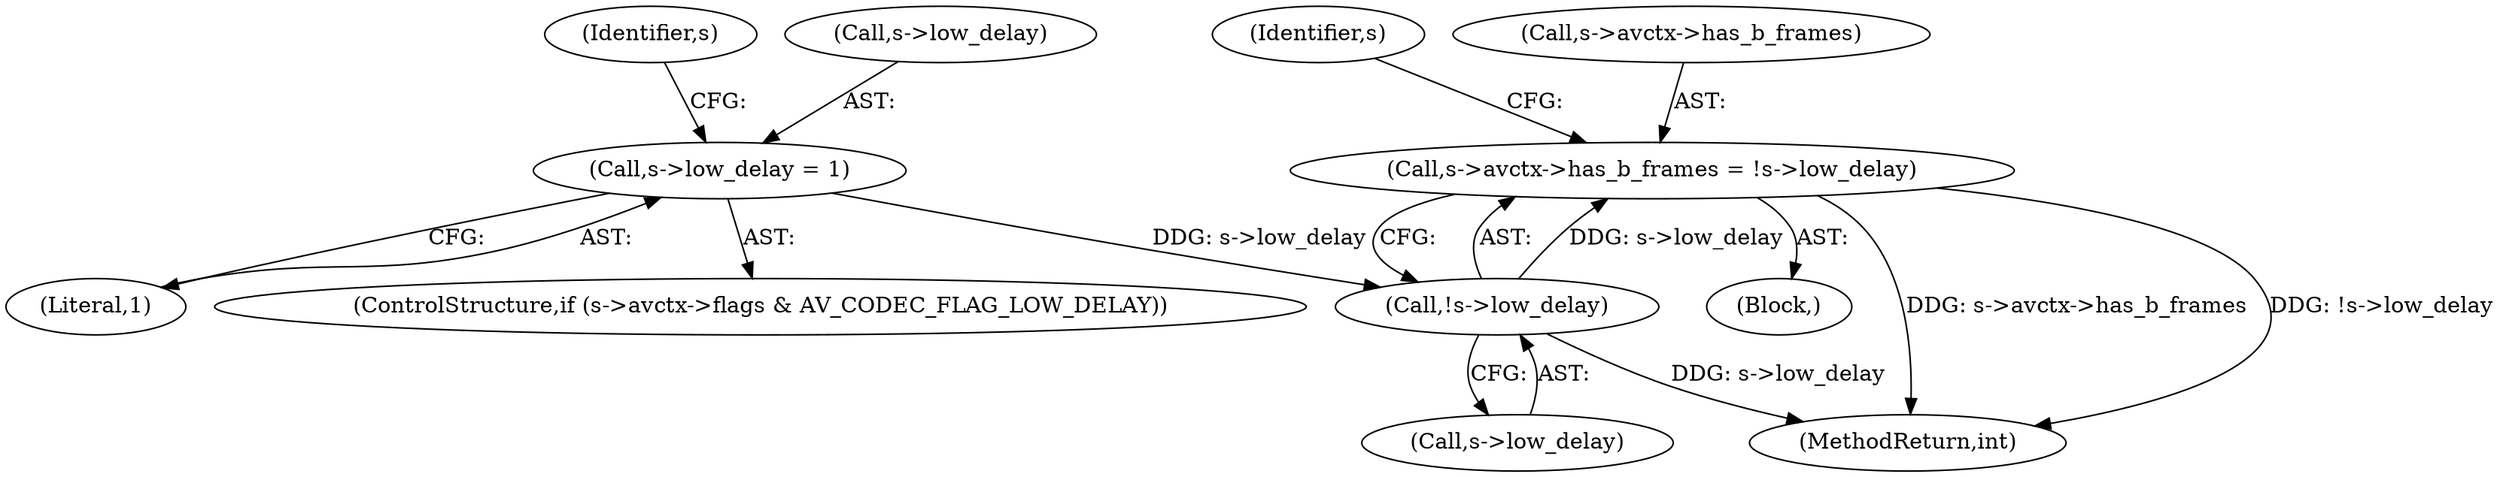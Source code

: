 digraph "0_FFmpeg_2fc108f60f98cd00813418a8754a46476b404a3c@pointer" {
"1000711" [label="(Call,s->avctx->has_b_frames = !s->low_delay)"];
"1000717" [label="(Call,!s->low_delay)"];
"1000706" [label="(Call,s->low_delay = 1)"];
"1000714" [label="(Identifier,s)"];
"1000711" [label="(Call,s->avctx->has_b_frames = !s->low_delay)"];
"1000718" [label="(Call,s->low_delay)"];
"1000710" [label="(Literal,1)"];
"1000723" [label="(Identifier,s)"];
"1000712" [label="(Call,s->avctx->has_b_frames)"];
"1000717" [label="(Call,!s->low_delay)"];
"1000111" [label="(Block,)"];
"1000707" [label="(Call,s->low_delay)"];
"1000751" [label="(MethodReturn,int)"];
"1000698" [label="(ControlStructure,if (s->avctx->flags & AV_CODEC_FLAG_LOW_DELAY))"];
"1000706" [label="(Call,s->low_delay = 1)"];
"1000711" -> "1000111"  [label="AST: "];
"1000711" -> "1000717"  [label="CFG: "];
"1000712" -> "1000711"  [label="AST: "];
"1000717" -> "1000711"  [label="AST: "];
"1000723" -> "1000711"  [label="CFG: "];
"1000711" -> "1000751"  [label="DDG: s->avctx->has_b_frames"];
"1000711" -> "1000751"  [label="DDG: !s->low_delay"];
"1000717" -> "1000711"  [label="DDG: s->low_delay"];
"1000717" -> "1000718"  [label="CFG: "];
"1000718" -> "1000717"  [label="AST: "];
"1000717" -> "1000751"  [label="DDG: s->low_delay"];
"1000706" -> "1000717"  [label="DDG: s->low_delay"];
"1000706" -> "1000698"  [label="AST: "];
"1000706" -> "1000710"  [label="CFG: "];
"1000707" -> "1000706"  [label="AST: "];
"1000710" -> "1000706"  [label="AST: "];
"1000714" -> "1000706"  [label="CFG: "];
}
